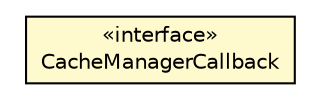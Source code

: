 #!/usr/local/bin/dot
#
# Class diagram 
# Generated by UMLGraph version R5_6-24-gf6e263 (http://www.umlgraph.org/)
#

digraph G {
	edge [fontname="Helvetica",fontsize=10,labelfontname="Helvetica",labelfontsize=10];
	node [fontname="Helvetica",fontsize=10,shape=plaintext];
	nodesep=0.25;
	ranksep=0.5;
	// org.osmdroid.tileprovider.cachemanager.CacheManager.CacheManagerCallback
	c5199 [label=<<table title="org.osmdroid.tileprovider.cachemanager.CacheManager.CacheManagerCallback" border="0" cellborder="1" cellspacing="0" cellpadding="2" port="p" bgcolor="lemonChiffon" href="./CacheManager.CacheManagerCallback.html">
		<tr><td><table border="0" cellspacing="0" cellpadding="1">
<tr><td align="center" balign="center"> &#171;interface&#187; </td></tr>
<tr><td align="center" balign="center"> CacheManagerCallback </td></tr>
		</table></td></tr>
		</table>>, URL="./CacheManager.CacheManagerCallback.html", fontname="Helvetica", fontcolor="black", fontsize=10.0];
}

